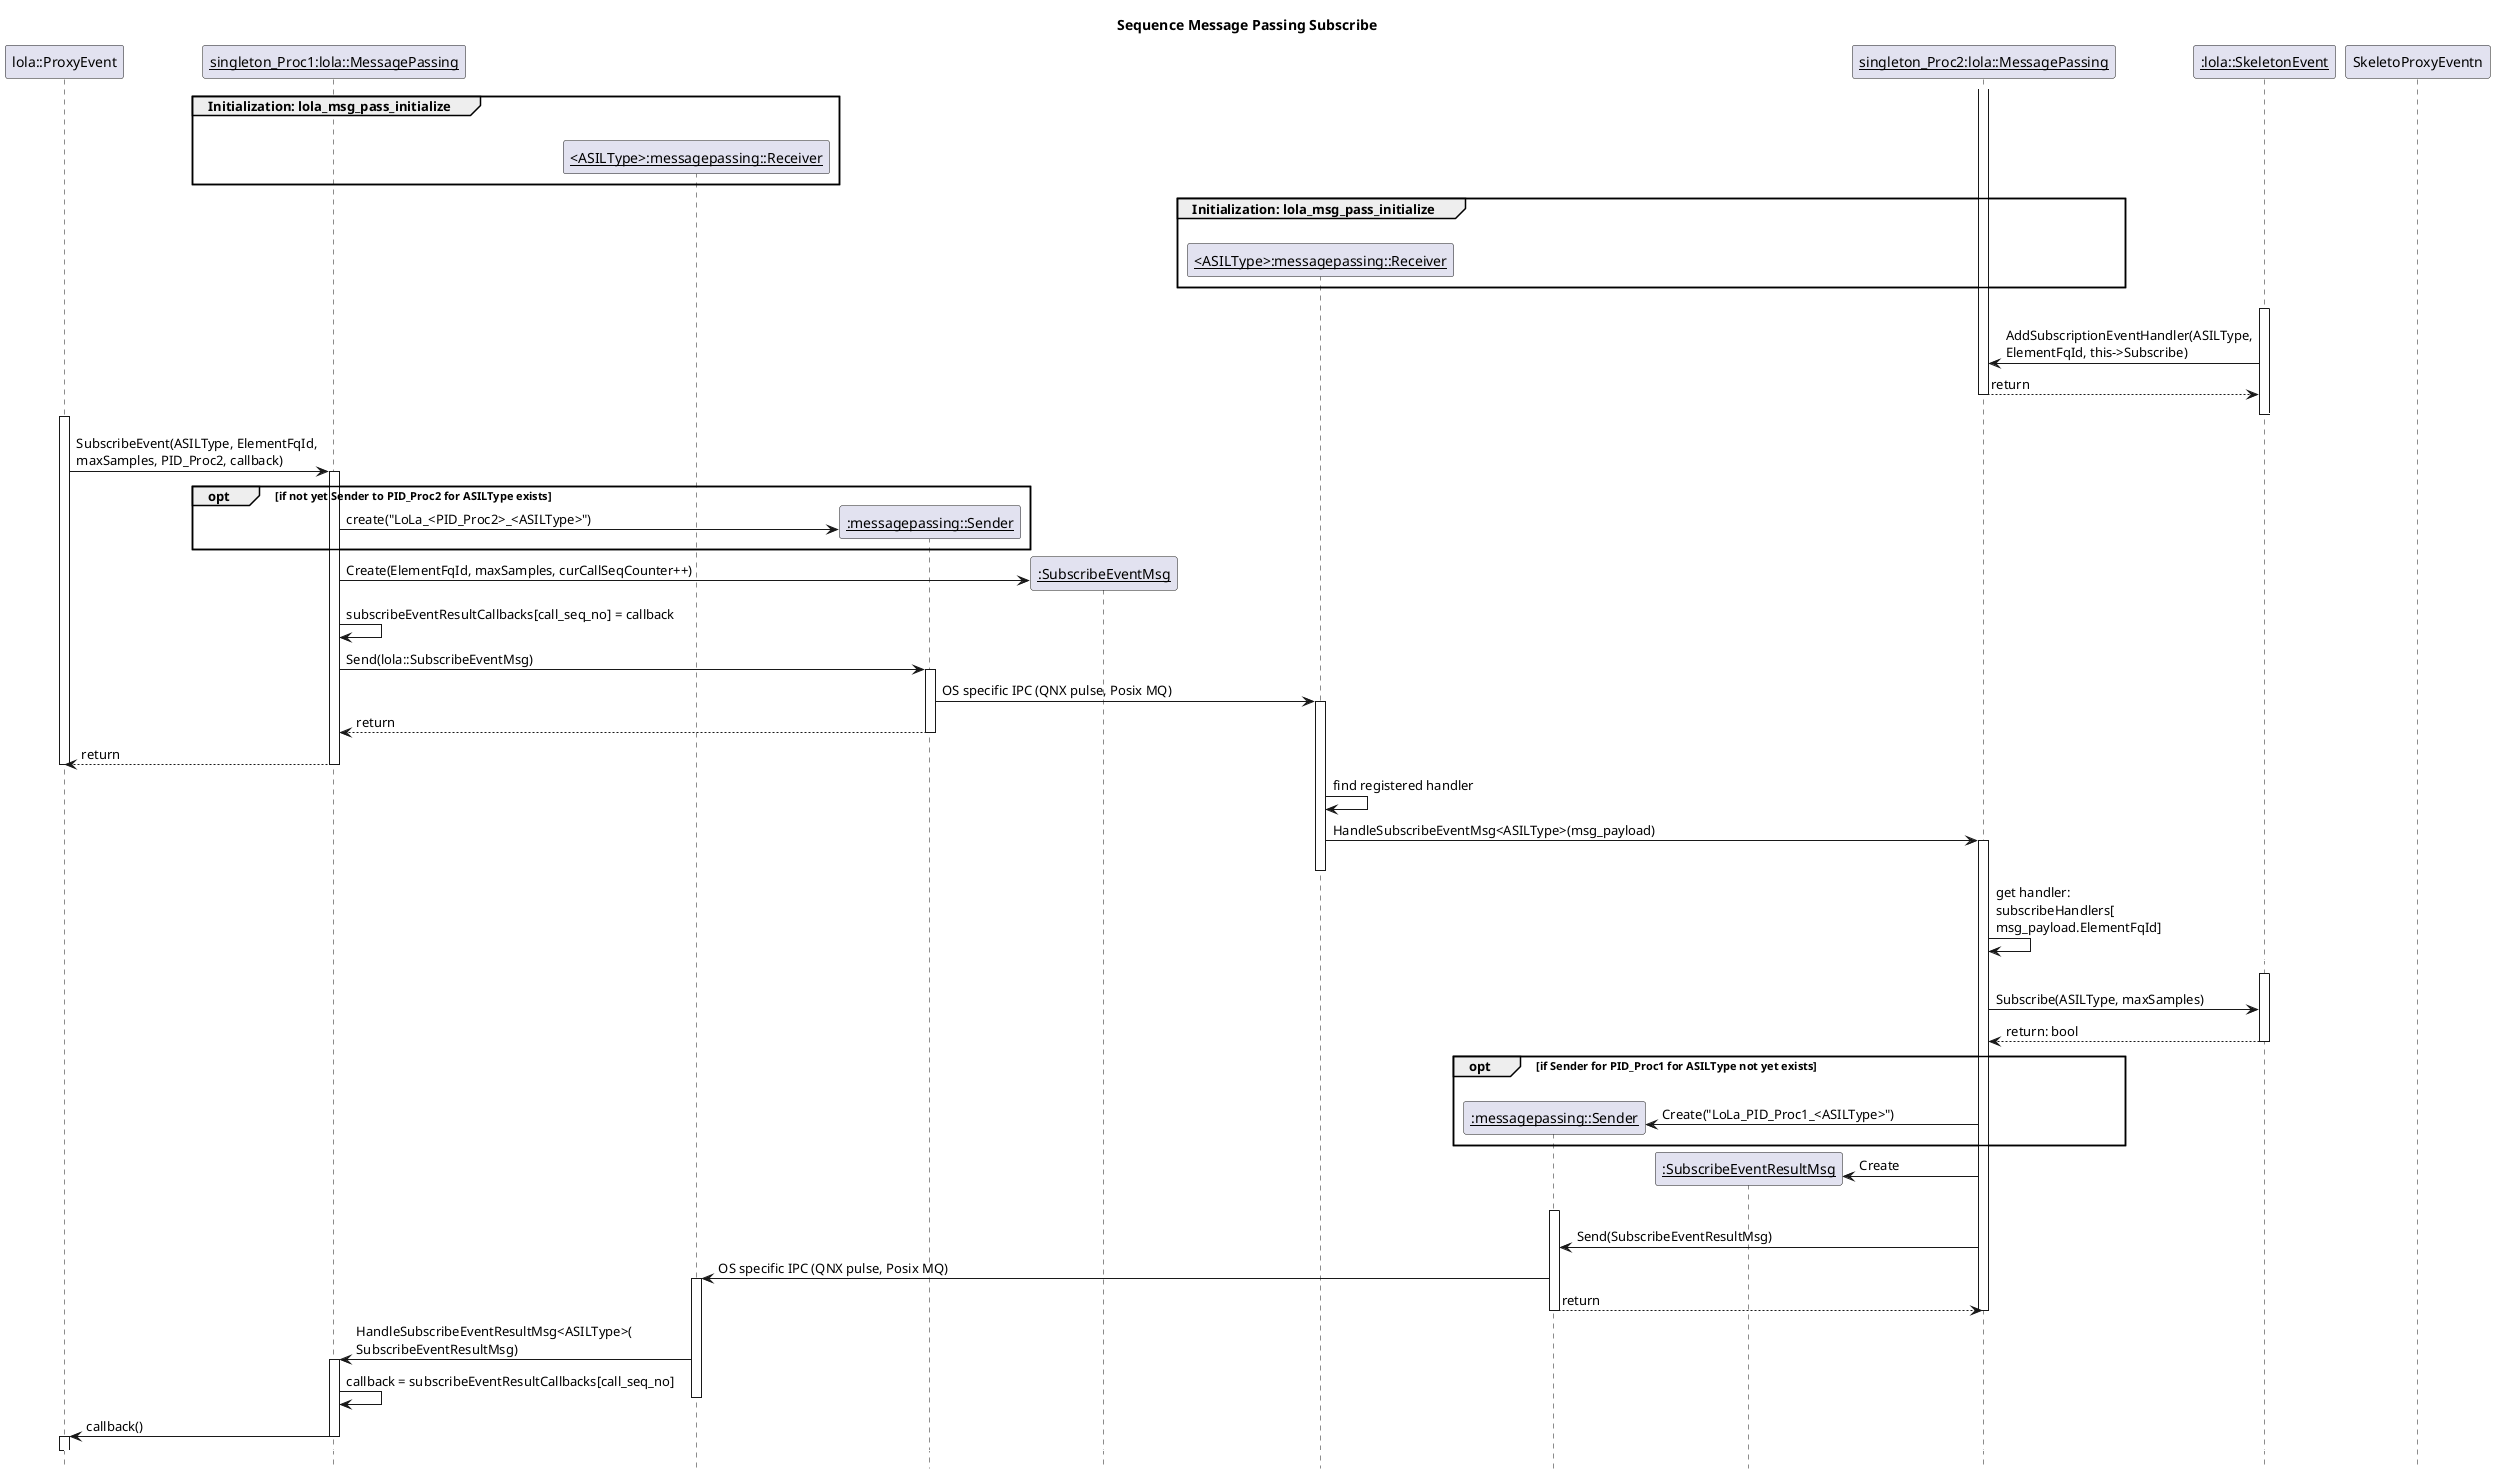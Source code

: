 @startuml lola_msg_pass_subscribe_seq
title "Sequence Message Passing Subscribe"
hide footbox

participant "lola::ProxyEvent" as ProxyEvent
participant "<u>singleton_Proc1:lola::MessagePassing</u>" as MessagePassing1
participant "<u><ASILType>:messagepassing::Receiver</u>" as Receiver1
participant "<u>:messagepassing::Sender</u>" as Sender1
participant "<u>:SubscribeEventMsg</u>" as SubscribeEventMsg
participant "<u><ASILType>:messagepassing::Receiver</u>" as Receiver2
participant "<u>:messagepassing::Sender</u>" as Sender2
participant "<u>:SubscribeEventResultMsg</u>" as SubscribeEventResultMsg
participant "<u>singleton_Proc2:lola::MessagePassing</u>" as MessagePassing2
participant "<u>:lola::SkeletonEvent</u>" as SkeletonEvent

group Initialization: lola_msg_pass_initialize
    |||
    create Receiver1
    MessagePassing1 -[#white]> Receiver1
end

group Initialization: lola_msg_pass_initialize
    |||
    create Receiver2
    MessagePassing2 -[#white]> Receiver2
end

activate MessagePassing2
SkeletonEvent -[#white]> SkeletonEvent
activate SkeletonEvent
SkeletonEvent -> MessagePassing2 : AddSubscriptionEventHandler(ASILType,\nElementFqId, this->Subscribe)
MessagePassing2 --> SkeletonEvent : return
deactivate MessagePassing2
SkeletonEvent -[#white]> SkeletonEvent
deactivate SkeletonEvent

activate ProxyEvent
ProxyEvent -> MessagePassing1 : SubscribeEvent(ASILType, ElementFqId,\nmaxSamples, PID_Proc2, callback)
activate MessagePassing1

opt if not yet Sender to PID_Proc2 for ASILType exists
    create Sender1
    MessagePassing1 -> Sender1 : create("LoLa_<PID_Proc2>_<ASILType>")
end

create SubscribeEventMsg
MessagePassing1 -> SubscribeEventMsg : Create(ElementFqId, maxSamples, curCallSeqCounter++)

MessagePassing1 -> MessagePassing1 : subscribeEventResultCallbacks[call_seq_no] = callback
MessagePassing1 -> Sender1 : Send(lola::SubscribeEventMsg)
activate Sender1
Sender1 -> Receiver2 : OS specific IPC (QNX pulse, Posix MQ)
activate Receiver2
Sender1 --> MessagePassing1 : return
deactivate Sender1
MessagePassing1 --> ProxyEvent : return
deactivate MessagePassing1
deactivate ProxyEvent

Receiver2 -> Receiver2 : find registered handler
Receiver2 -> MessagePassing2 : HandleSubscribeEventMsg<ASILType>(msg_payload)
activate MessagePassing2
deactivate Receiver2

MessagePassing2 -> MessagePassing2 : get handler:\nsubscribeHandlers[\nmsg_payload.ElementFqId]
SkeletonEvent -[#white]> SkeletonEvent
activate SkeletonEvent
MessagePassing2 -> SkeletonEvent : Subscribe(ASILType, maxSamples)
SkeletonEvent --> MessagePassing2 : return: bool
deactivate SkeletonEvent

opt if Sender for PID_Proc1 for ASILType not yet exists
    |||
    create Sender2
    MessagePassing2 -> Sender2 : Create("LoLa_PID_Proc1_<ASILType>")
end

create SubscribeEventResultMsg
MessagePassing2 -> SubscribeEventResultMsg : Create

Sender2 -[#white]> Sender2
activate Sender2
MessagePassing2 -> Sender2 : Send(SubscribeEventResultMsg)
Sender2 -> Receiver1 : OS specific IPC (QNX pulse, Posix MQ)
activate Receiver1
Sender2 --> MessagePassing2 : return
deactivate Sender2
deactivate MessagePassing2

Receiver1 -> MessagePassing1 : HandleSubscribeEventResultMsg<ASILType>(\nSubscribeEventResultMsg)
activate MessagePassing1
MessagePassing1 -> MessagePassing1 : callback = subscribeEventResultCallbacks[call_seq_no]
deactivate Receiver1
MessagePassing1 -> ProxyEvent : callback()
deactivate MessagePassing1
activate ProxyEvent
ProxyEvent -[#white]> SkeletoProxyEventn
deactivate ProxyEvent

@enduml